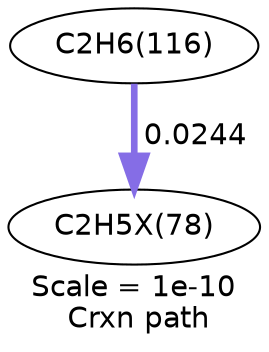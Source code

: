 digraph reaction_paths {
center=1;
s11 -> s19[fontname="Helvetica", style="setlinewidth(3.2)", arrowsize=1.6, color="0.7, 0.524, 0.9"
, label=" 0.0244"];
s11 [ fontname="Helvetica", label="C2H6(116)"];
s19 [ fontname="Helvetica", label="C2H5X(78)"];
 label = "Scale = 1e-10\l Crxn path";
 fontname = "Helvetica";
}
